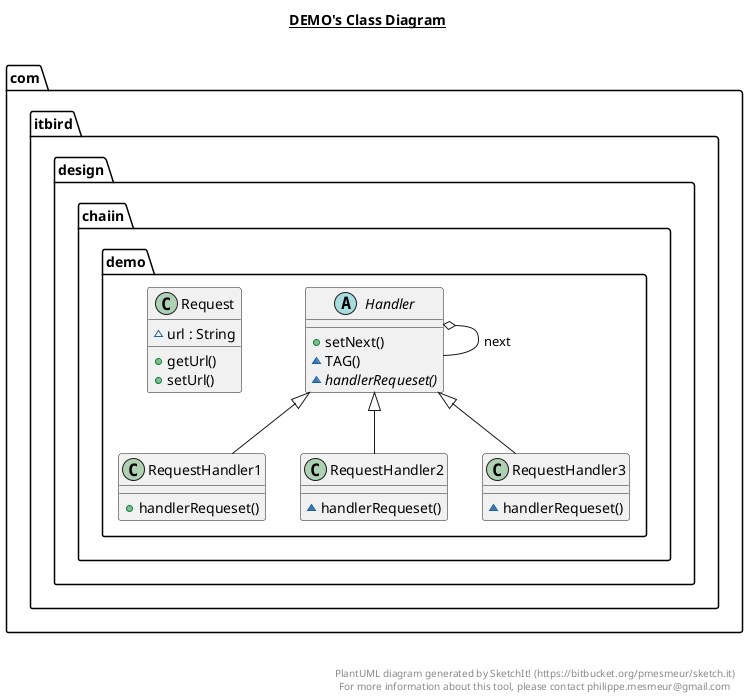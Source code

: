 @startuml

title __DEMO's Class Diagram__\n

  namespace com.itbird.design {
    namespace chaiin.demo {
      abstract class com.itbird.design.chaiin.demo.Handler {
          + setNext()
          ~ TAG()
          {abstract} ~ handlerRequeset()
      }
    }
  }
  

  namespace com.itbird.design {
    namespace chaiin.demo {
      class com.itbird.design.chaiin.demo.Request {
          ~ url : String
          + getUrl()
          + setUrl()
      }
    }
  }
  

  namespace com.itbird.design {
    namespace chaiin.demo {
      class com.itbird.design.chaiin.demo.RequestHandler1 {
          + handlerRequeset()
      }
    }
  }
  

  namespace com.itbird.design {
    namespace chaiin.demo {
      class com.itbird.design.chaiin.demo.RequestHandler2 {
          ~ handlerRequeset()
      }
    }
  }
  

  namespace com.itbird.design {
    namespace chaiin.demo {
      class com.itbird.design.chaiin.demo.RequestHandler3 {
          ~ handlerRequeset()
      }
    }
  }
  

  com.itbird.design.chaiin.demo.Handler o-- com.itbird.design.chaiin.demo.Handler : next
  com.itbird.design.chaiin.demo.RequestHandler1 -up-|> com.itbird.design.chaiin.demo.Handler
  com.itbird.design.chaiin.demo.RequestHandler2 -up-|> com.itbird.design.chaiin.demo.Handler
  com.itbird.design.chaiin.demo.RequestHandler3 -up-|> com.itbird.design.chaiin.demo.Handler


right footer


PlantUML diagram generated by SketchIt! (https://bitbucket.org/pmesmeur/sketch.it)
For more information about this tool, please contact philippe.mesmeur@gmail.com
endfooter

@enduml
